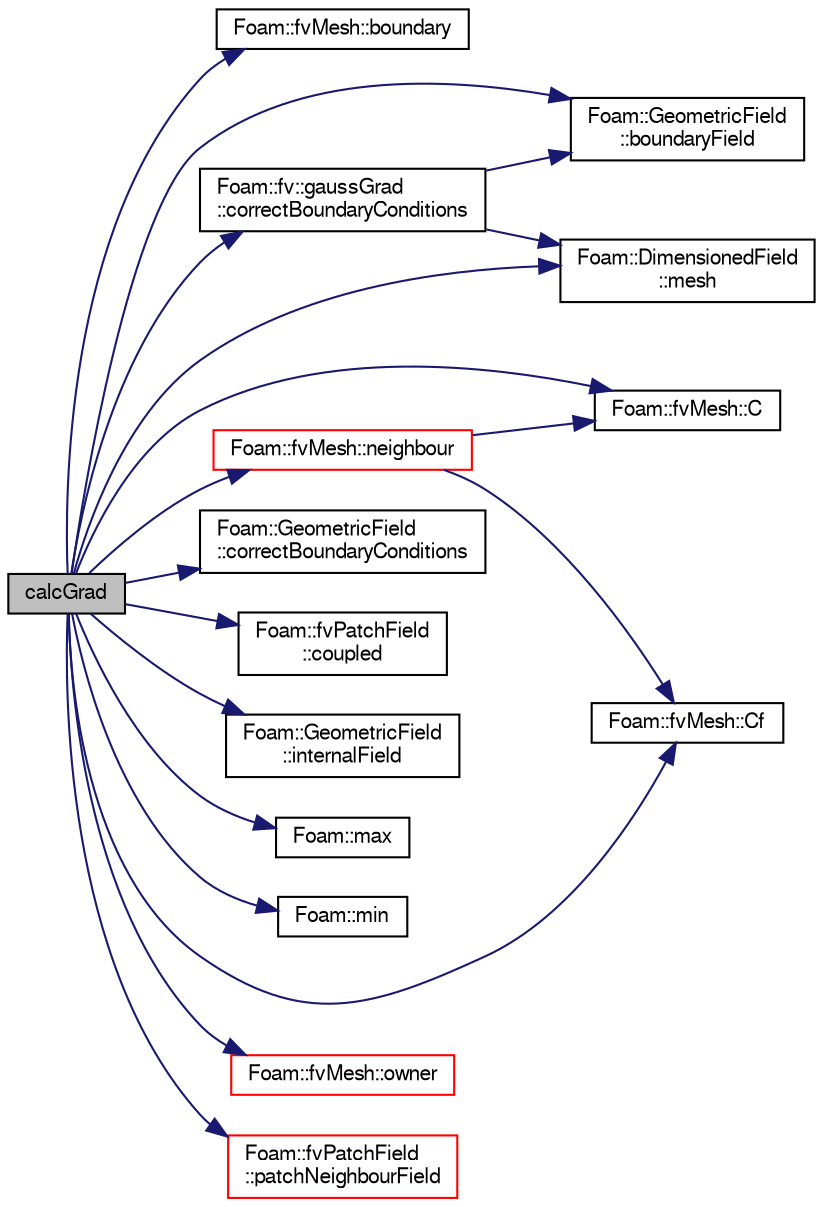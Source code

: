 digraph "calcGrad"
{
  bgcolor="transparent";
  edge [fontname="FreeSans",fontsize="10",labelfontname="FreeSans",labelfontsize="10"];
  node [fontname="FreeSans",fontsize="10",shape=record];
  rankdir="LR";
  Node410 [label="calcGrad",height=0.2,width=0.4,color="black", fillcolor="grey75", style="filled", fontcolor="black"];
  Node410 -> Node411 [color="midnightblue",fontsize="10",style="solid",fontname="FreeSans"];
  Node411 [label="Foam::fvMesh::boundary",height=0.2,width=0.4,color="black",URL="$a22766.html#a1fc8b179063cf5d6805da64ff1975126",tooltip="Return reference to boundary mesh. "];
  Node410 -> Node412 [color="midnightblue",fontsize="10",style="solid",fontname="FreeSans"];
  Node412 [label="Foam::GeometricField\l::boundaryField",height=0.2,width=0.4,color="black",URL="$a22434.html#a3c6c1a789b48ea0c5e8bff64f9c14f2d",tooltip="Return reference to GeometricBoundaryField. "];
  Node410 -> Node413 [color="midnightblue",fontsize="10",style="solid",fontname="FreeSans"];
  Node413 [label="Foam::fvMesh::C",height=0.2,width=0.4,color="black",URL="$a22766.html#a724799c6e3ba1bd41ad47529f330d066",tooltip="Return cell centres as volVectorField. "];
  Node410 -> Node414 [color="midnightblue",fontsize="10",style="solid",fontname="FreeSans"];
  Node414 [label="Foam::fvMesh::Cf",height=0.2,width=0.4,color="black",URL="$a22766.html#a11a9dd92f5a5c5fbc76a8e09f1d1df54",tooltip="Return face centres as surfaceVectorField. "];
  Node410 -> Node415 [color="midnightblue",fontsize="10",style="solid",fontname="FreeSans"];
  Node415 [label="Foam::fv::gaussGrad\l::correctBoundaryConditions",height=0.2,width=0.4,color="black",URL="$a22538.html#aa6d3a74b8886adafb27d4f82a4383e23",tooltip="Correct the boundary values of the gradient using the patchField. "];
  Node415 -> Node412 [color="midnightblue",fontsize="10",style="solid",fontname="FreeSans"];
  Node415 -> Node416 [color="midnightblue",fontsize="10",style="solid",fontname="FreeSans"];
  Node416 [label="Foam::DimensionedField\l::mesh",height=0.2,width=0.4,color="black",URL="$a26390.html#a8f1110830348a1448a14ab5e3cf47e3b",tooltip="Return mesh. "];
  Node410 -> Node417 [color="midnightblue",fontsize="10",style="solid",fontname="FreeSans"];
  Node417 [label="Foam::GeometricField\l::correctBoundaryConditions",height=0.2,width=0.4,color="black",URL="$a22434.html#acaf6878ef900e593c4b20812f1b567d6",tooltip="Correct boundary field. "];
  Node410 -> Node418 [color="midnightblue",fontsize="10",style="solid",fontname="FreeSans"];
  Node418 [label="Foam::fvPatchField\l::coupled",height=0.2,width=0.4,color="black",URL="$a22354.html#a39c01db0e66d00fe0621a0c7e5fc4ead",tooltip="Return true if this patch field is coupled. "];
  Node410 -> Node419 [color="midnightblue",fontsize="10",style="solid",fontname="FreeSans"];
  Node419 [label="Foam::GeometricField\l::internalField",height=0.2,width=0.4,color="black",URL="$a22434.html#a9536140d36d69bbac40496f6b817aa0a",tooltip="Return internal field. "];
  Node410 -> Node420 [color="midnightblue",fontsize="10",style="solid",fontname="FreeSans"];
  Node420 [label="Foam::max",height=0.2,width=0.4,color="black",URL="$a21124.html#ac993e906cf2774ae77e666bc24e81733"];
  Node410 -> Node416 [color="midnightblue",fontsize="10",style="solid",fontname="FreeSans"];
  Node410 -> Node421 [color="midnightblue",fontsize="10",style="solid",fontname="FreeSans"];
  Node421 [label="Foam::min",height=0.2,width=0.4,color="black",URL="$a21124.html#a253e112ad2d56d96230ff39ea7f442dc"];
  Node410 -> Node422 [color="midnightblue",fontsize="10",style="solid",fontname="FreeSans"];
  Node422 [label="Foam::fvMesh::neighbour",height=0.2,width=0.4,color="red",URL="$a22766.html#aab1a7f2af09b33005a527e107c7b3fad",tooltip="Internal face neighbour. "];
  Node422 -> Node413 [color="midnightblue",fontsize="10",style="solid",fontname="FreeSans"];
  Node422 -> Node414 [color="midnightblue",fontsize="10",style="solid",fontname="FreeSans"];
  Node410 -> Node434 [color="midnightblue",fontsize="10",style="solid",fontname="FreeSans"];
  Node434 [label="Foam::fvMesh::owner",height=0.2,width=0.4,color="red",URL="$a22766.html#a16e7eb254c4fd2d1d7ac4d5d71f6c9f9",tooltip="Internal face owner. "];
  Node410 -> Node716 [color="midnightblue",fontsize="10",style="solid",fontname="FreeSans"];
  Node716 [label="Foam::fvPatchField\l::patchNeighbourField",height=0.2,width=0.4,color="red",URL="$a22354.html#a3eee7e8e27377d66dd0f20d3697d6b78",tooltip="Return patchField on the opposite patch of a coupled patch. "];
}
